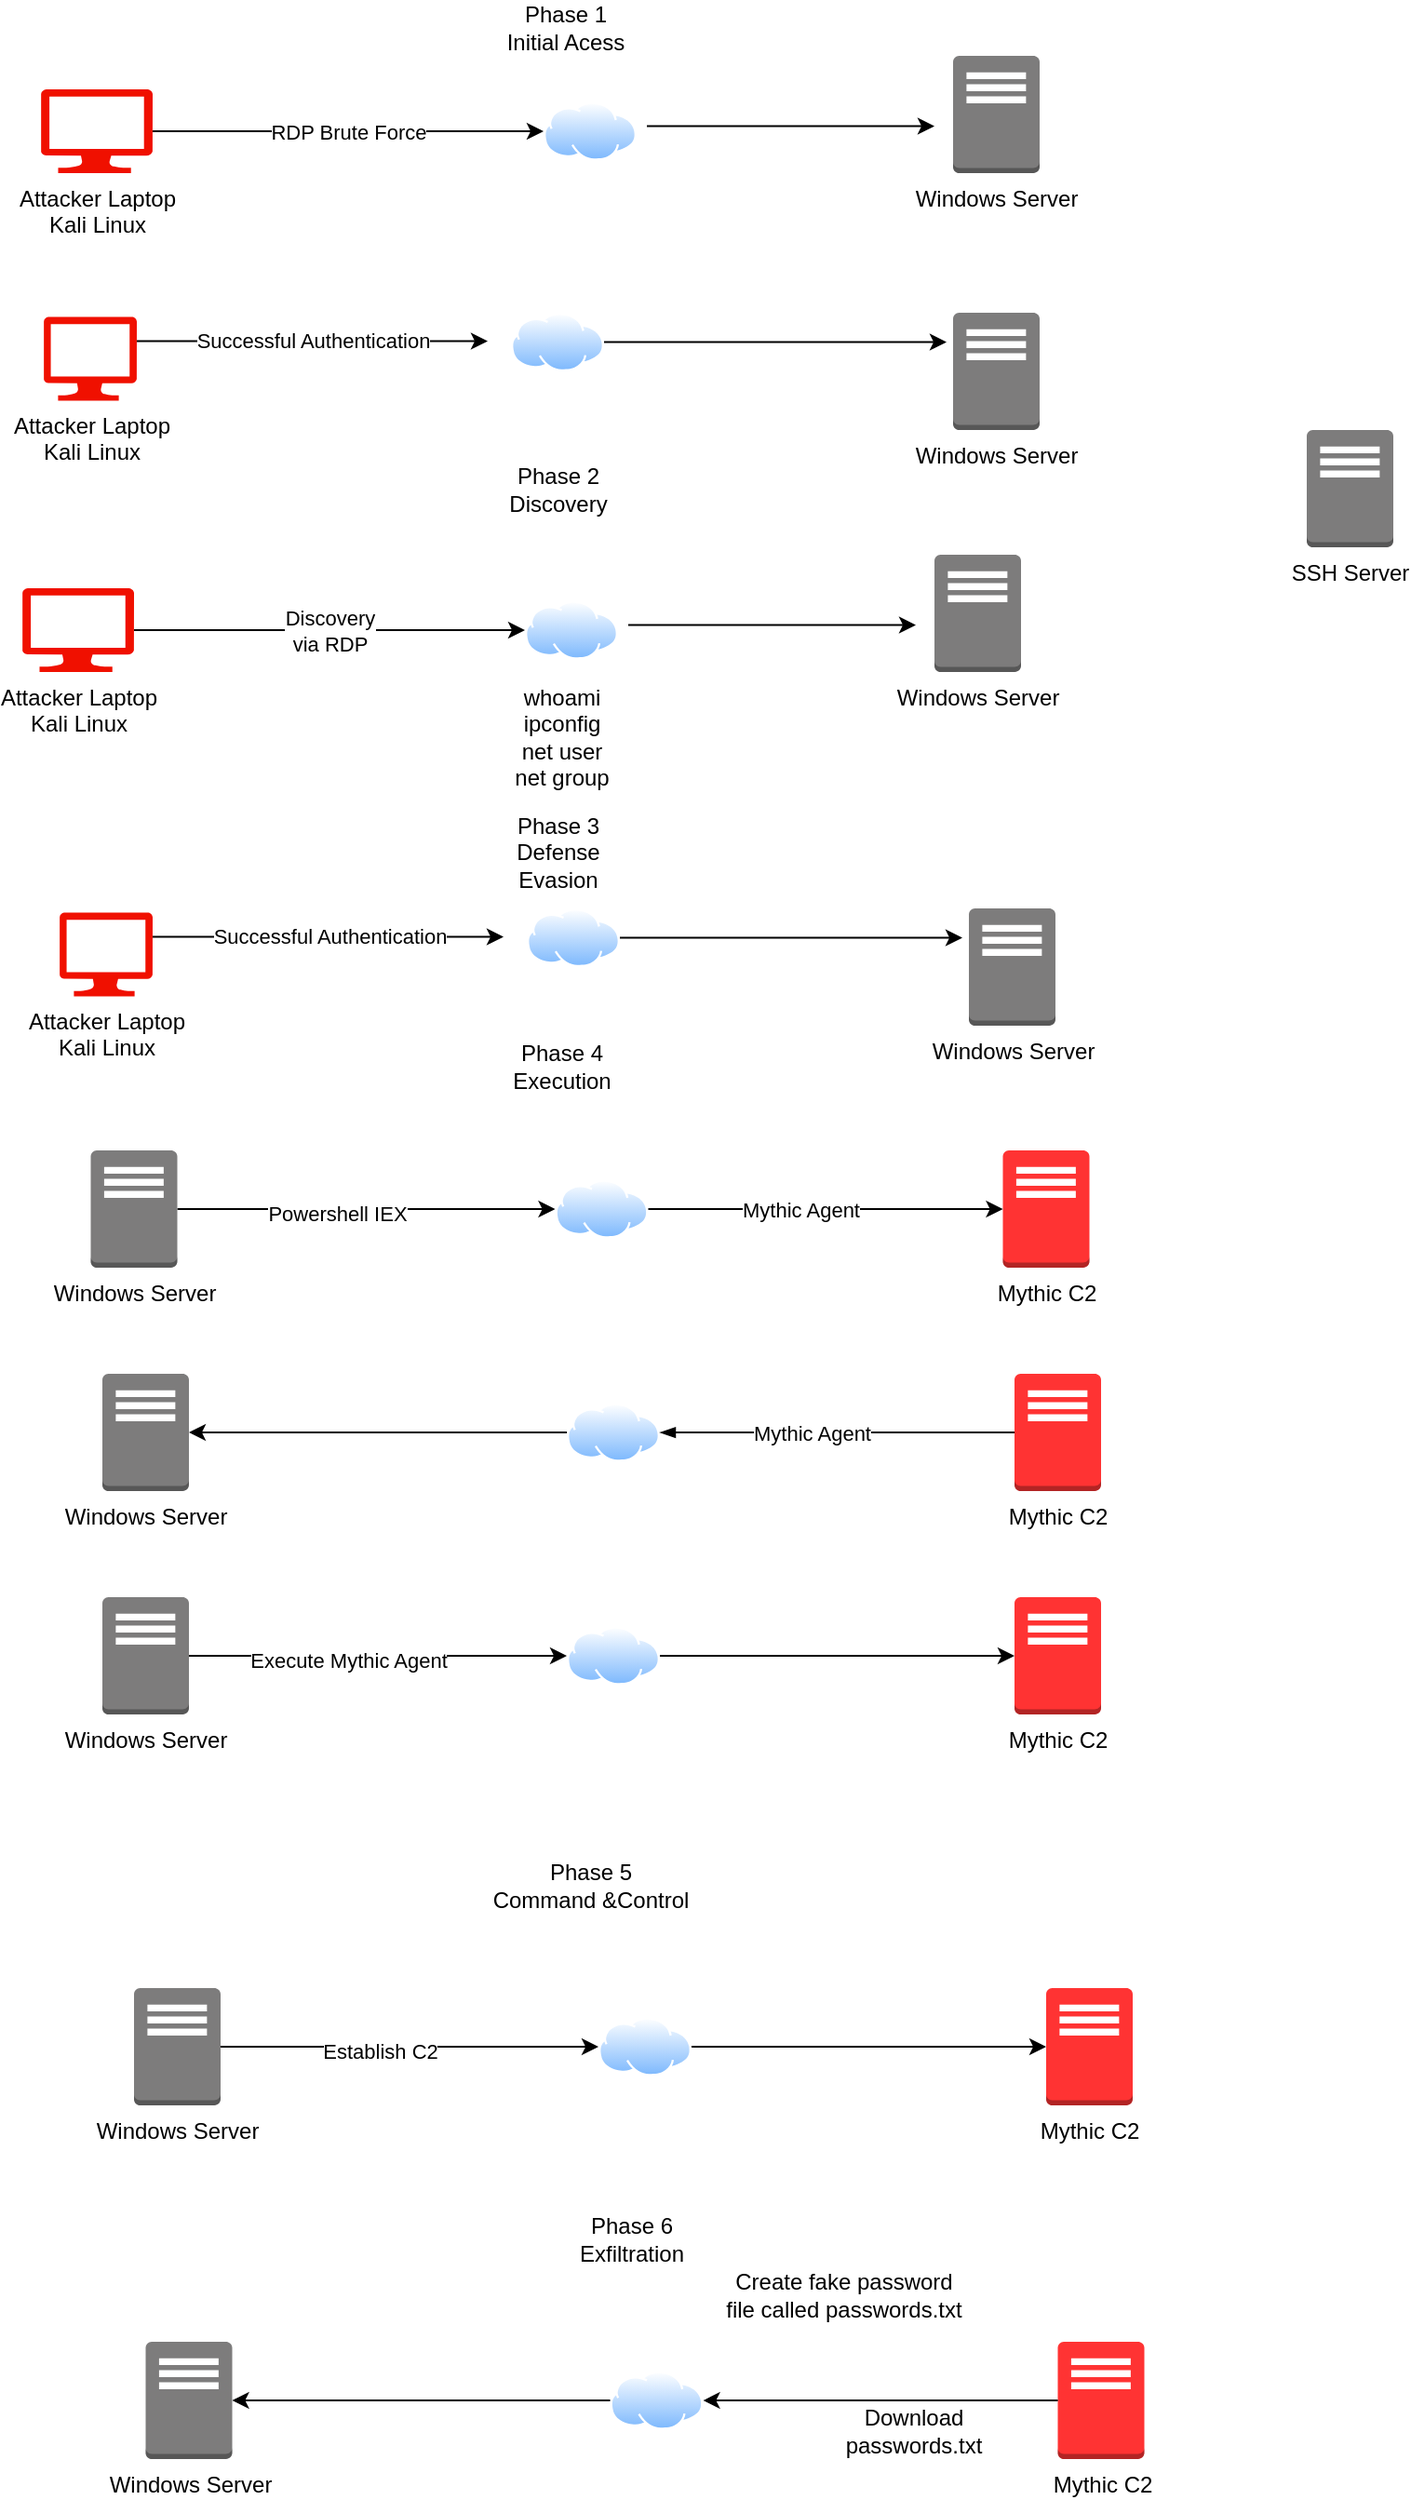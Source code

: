 <mxfile version="24.7.16">
  <diagram name="Page-1" id="GK6thrr6gk4V1GFvI0xS">
    <mxGraphModel dx="794" dy="446" grid="0" gridSize="10" guides="1" tooltips="1" connect="1" arrows="1" fold="1" page="1" pageScale="1" pageWidth="850" pageHeight="1100" math="0" shadow="0">
      <root>
        <mxCell id="0" />
        <mxCell id="1" parent="0" />
        <mxCell id="eG3srWE-ufnITA4Rm758-1" value="Mythic C2" style="outlineConnect=0;dashed=0;verticalLabelPosition=bottom;verticalAlign=top;align=center;html=1;shape=mxgraph.aws3.traditional_server;fillColor=#FF3333;gradientColor=none;" parent="1" vertex="1">
          <mxGeometry x="616.75" y="680" width="46.5" height="63" as="geometry" />
        </mxCell>
        <mxCell id="eG3srWE-ufnITA4Rm758-2" value="Windows Server" style="outlineConnect=0;dashed=0;verticalLabelPosition=bottom;verticalAlign=top;align=center;html=1;shape=mxgraph.aws3.traditional_server;fillColor=#7D7C7C;gradientColor=none;" parent="1" vertex="1">
          <mxGeometry x="590" y="92" width="46.5" height="63" as="geometry" />
        </mxCell>
        <mxCell id="eG3srWE-ufnITA4Rm758-3" value="SSH Server" style="outlineConnect=0;dashed=0;verticalLabelPosition=bottom;verticalAlign=top;align=center;html=1;shape=mxgraph.aws3.traditional_server;fillColor=#7D7C7C;gradientColor=none;" parent="1" vertex="1">
          <mxGeometry x="780" y="293" width="46.5" height="63" as="geometry" />
        </mxCell>
        <mxCell id="eG3srWE-ufnITA4Rm758-16" value="RDP Brute Force" style="edgeStyle=orthogonalEdgeStyle;rounded=0;orthogonalLoop=1;jettySize=auto;html=1;entryX=0;entryY=0.5;entryDx=0;entryDy=0;" parent="1" source="eG3srWE-ufnITA4Rm758-4" target="eG3srWE-ufnITA4Rm758-14" edge="1">
          <mxGeometry relative="1" as="geometry" />
        </mxCell>
        <mxCell id="eG3srWE-ufnITA4Rm758-4" value="Attacker Laptop&lt;div&gt;Kali Linux&lt;/div&gt;" style="verticalLabelPosition=bottom;html=1;verticalAlign=top;align=center;strokeColor=none;fillColor=#f01000;shape=mxgraph.azure.computer;pointerEvents=1;" parent="1" vertex="1">
          <mxGeometry x="100" y="110" width="60" height="45" as="geometry" />
        </mxCell>
        <mxCell id="eG3srWE-ufnITA4Rm758-8" style="edgeStyle=orthogonalEdgeStyle;rounded=0;orthogonalLoop=1;jettySize=auto;html=1;" parent="1" edge="1">
          <mxGeometry relative="1" as="geometry">
            <mxPoint x="580" y="129.75" as="targetPoint" />
            <mxPoint x="425.5" y="129.8" as="sourcePoint" />
          </mxGeometry>
        </mxCell>
        <mxCell id="eG3srWE-ufnITA4Rm758-6" value="Phase 1&lt;div&gt;Initial Acess&lt;/div&gt;" style="text;html=1;align=center;verticalAlign=middle;whiteSpace=wrap;rounded=0;" parent="1" vertex="1">
          <mxGeometry x="340" y="62" width="84" height="30" as="geometry" />
        </mxCell>
        <mxCell id="eG3srWE-ufnITA4Rm758-9" value="Windows Server" style="outlineConnect=0;dashed=0;verticalLabelPosition=bottom;verticalAlign=top;align=center;html=1;shape=mxgraph.aws3.traditional_server;fillColor=#7D7C7C;gradientColor=none;" parent="1" vertex="1">
          <mxGeometry x="590" y="230" width="46.5" height="63" as="geometry" />
        </mxCell>
        <mxCell id="eG3srWE-ufnITA4Rm758-10" value="Attacker Laptop&lt;div&gt;Kali Linux&lt;/div&gt;" style="verticalLabelPosition=bottom;html=1;verticalAlign=top;align=center;strokeColor=none;fillColor=#f01000;shape=mxgraph.azure.computer;pointerEvents=1;" parent="1" vertex="1">
          <mxGeometry x="101.5" y="232.25" width="50" height="45" as="geometry" />
        </mxCell>
        <mxCell id="eG3srWE-ufnITA4Rm758-13" value="Successful Authentication" style="edgeStyle=orthogonalEdgeStyle;rounded=0;orthogonalLoop=1;jettySize=auto;html=1;" parent="1" source="eG3srWE-ufnITA4Rm758-10" edge="1">
          <mxGeometry relative="1" as="geometry">
            <mxPoint x="340" y="245.25" as="targetPoint" />
            <Array as="points">
              <mxPoint x="245.5" y="245.25" />
              <mxPoint x="245.5" y="246.25" />
            </Array>
          </mxGeometry>
        </mxCell>
        <mxCell id="eG3srWE-ufnITA4Rm758-14" value="" style="image;aspect=fixed;perimeter=ellipsePerimeter;html=1;align=center;shadow=0;dashed=0;spacingTop=3;image=img/lib/active_directory/internet_cloud.svg;" parent="1" vertex="1">
          <mxGeometry x="370" y="116.75" width="50" height="31.5" as="geometry" />
        </mxCell>
        <mxCell id="eG3srWE-ufnITA4Rm758-17" style="edgeStyle=orthogonalEdgeStyle;rounded=0;orthogonalLoop=1;jettySize=auto;html=1;" parent="1" source="eG3srWE-ufnITA4Rm758-15" edge="1">
          <mxGeometry relative="1" as="geometry">
            <mxPoint x="586.5" y="245.75" as="targetPoint" />
          </mxGeometry>
        </mxCell>
        <mxCell id="eG3srWE-ufnITA4Rm758-15" value="" style="image;aspect=fixed;perimeter=ellipsePerimeter;html=1;align=center;shadow=0;dashed=0;spacingTop=3;image=img/lib/active_directory/internet_cloud.svg;" parent="1" vertex="1">
          <mxGeometry x="352.5" y="230" width="50" height="31.5" as="geometry" />
        </mxCell>
        <mxCell id="oWlCTAfdXvn0Gj45DIRS-1" value="Phase 2&lt;div&gt;Discovery&lt;/div&gt;" style="text;html=1;align=center;verticalAlign=middle;whiteSpace=wrap;rounded=0;" vertex="1" parent="1">
          <mxGeometry x="335.5" y="310" width="84" height="30" as="geometry" />
        </mxCell>
        <mxCell id="oWlCTAfdXvn0Gj45DIRS-7" value="Windows Server" style="outlineConnect=0;dashed=0;verticalLabelPosition=bottom;verticalAlign=top;align=center;html=1;shape=mxgraph.aws3.traditional_server;fillColor=#7D7C7C;gradientColor=none;" vertex="1" parent="1">
          <mxGeometry x="580" y="360" width="46.5" height="63" as="geometry" />
        </mxCell>
        <mxCell id="oWlCTAfdXvn0Gj45DIRS-8" value="Discovery&lt;div&gt;via RDP&lt;/div&gt;" style="edgeStyle=orthogonalEdgeStyle;rounded=0;orthogonalLoop=1;jettySize=auto;html=1;entryX=0;entryY=0.5;entryDx=0;entryDy=0;" edge="1" source="oWlCTAfdXvn0Gj45DIRS-9" target="oWlCTAfdXvn0Gj45DIRS-11" parent="1">
          <mxGeometry relative="1" as="geometry" />
        </mxCell>
        <mxCell id="oWlCTAfdXvn0Gj45DIRS-9" value="Attacker Laptop&lt;div&gt;Kali Linux&lt;/div&gt;" style="verticalLabelPosition=bottom;html=1;verticalAlign=top;align=center;strokeColor=none;fillColor=#f01000;shape=mxgraph.azure.computer;pointerEvents=1;" vertex="1" parent="1">
          <mxGeometry x="90" y="378" width="60" height="45" as="geometry" />
        </mxCell>
        <mxCell id="oWlCTAfdXvn0Gj45DIRS-10" style="edgeStyle=orthogonalEdgeStyle;rounded=0;orthogonalLoop=1;jettySize=auto;html=1;" edge="1" parent="1">
          <mxGeometry relative="1" as="geometry">
            <mxPoint x="570" y="397.75" as="targetPoint" />
            <mxPoint x="415.5" y="397.8" as="sourcePoint" />
          </mxGeometry>
        </mxCell>
        <mxCell id="oWlCTAfdXvn0Gj45DIRS-11" value="" style="image;aspect=fixed;perimeter=ellipsePerimeter;html=1;align=center;shadow=0;dashed=0;spacingTop=3;image=img/lib/active_directory/internet_cloud.svg;" vertex="1" parent="1">
          <mxGeometry x="360" y="384.75" width="50" height="31.5" as="geometry" />
        </mxCell>
        <mxCell id="oWlCTAfdXvn0Gj45DIRS-12" value="whoami&lt;div&gt;ipconfig&lt;/div&gt;&lt;div&gt;net user&lt;/div&gt;&lt;div&gt;net group&lt;/div&gt;" style="text;html=1;align=center;verticalAlign=middle;whiteSpace=wrap;rounded=0;" vertex="1" parent="1">
          <mxGeometry x="350" y="423" width="60" height="70" as="geometry" />
        </mxCell>
        <mxCell id="oWlCTAfdXvn0Gj45DIRS-17" style="edgeStyle=orthogonalEdgeStyle;rounded=0;orthogonalLoop=1;jettySize=auto;html=1;" edge="1" parent="1" source="oWlCTAfdXvn0Gj45DIRS-15" target="oWlCTAfdXvn0Gj45DIRS-16">
          <mxGeometry relative="1" as="geometry" />
        </mxCell>
        <mxCell id="oWlCTAfdXvn0Gj45DIRS-19" value="Powershell IEX" style="edgeLabel;html=1;align=center;verticalAlign=middle;resizable=0;points=[];" vertex="1" connectable="0" parent="oWlCTAfdXvn0Gj45DIRS-17">
          <mxGeometry x="-0.158" y="-2" relative="1" as="geometry">
            <mxPoint as="offset" />
          </mxGeometry>
        </mxCell>
        <mxCell id="oWlCTAfdXvn0Gj45DIRS-15" value="Windows Server" style="outlineConnect=0;dashed=0;verticalLabelPosition=bottom;verticalAlign=top;align=center;html=1;shape=mxgraph.aws3.traditional_server;fillColor=#7D7C7C;gradientColor=none;" vertex="1" parent="1">
          <mxGeometry x="126.75" y="680" width="46.5" height="63" as="geometry" />
        </mxCell>
        <mxCell id="oWlCTAfdXvn0Gj45DIRS-16" value="" style="image;aspect=fixed;perimeter=ellipsePerimeter;html=1;align=center;shadow=0;dashed=0;spacingTop=3;image=img/lib/active_directory/internet_cloud.svg;" vertex="1" parent="1">
          <mxGeometry x="376.25" y="695.75" width="50" height="31.5" as="geometry" />
        </mxCell>
        <mxCell id="oWlCTAfdXvn0Gj45DIRS-18" style="edgeStyle=orthogonalEdgeStyle;rounded=0;orthogonalLoop=1;jettySize=auto;html=1;entryX=0;entryY=0.5;entryDx=0;entryDy=0;entryPerimeter=0;" edge="1" parent="1" source="oWlCTAfdXvn0Gj45DIRS-16" target="eG3srWE-ufnITA4Rm758-1">
          <mxGeometry relative="1" as="geometry" />
        </mxCell>
        <mxCell id="oWlCTAfdXvn0Gj45DIRS-20" value="Mythic Agent" style="edgeLabel;html=1;align=center;verticalAlign=middle;resizable=0;points=[];" vertex="1" connectable="0" parent="oWlCTAfdXvn0Gj45DIRS-18">
          <mxGeometry x="-0.145" relative="1" as="geometry">
            <mxPoint as="offset" />
          </mxGeometry>
        </mxCell>
        <mxCell id="oWlCTAfdXvn0Gj45DIRS-21" value="Mythic C2" style="outlineConnect=0;dashed=0;verticalLabelPosition=bottom;verticalAlign=top;align=center;html=1;shape=mxgraph.aws3.traditional_server;fillColor=#FF3333;gradientColor=none;" vertex="1" parent="1">
          <mxGeometry x="623" y="800" width="46.5" height="63" as="geometry" />
        </mxCell>
        <mxCell id="oWlCTAfdXvn0Gj45DIRS-22" style="edgeStyle=orthogonalEdgeStyle;rounded=0;orthogonalLoop=1;jettySize=auto;html=1;endArrow=none;endFill=0;startArrow=classic;startFill=1;" edge="1" source="oWlCTAfdXvn0Gj45DIRS-24" target="oWlCTAfdXvn0Gj45DIRS-25" parent="1">
          <mxGeometry relative="1" as="geometry" />
        </mxCell>
        <mxCell id="oWlCTAfdXvn0Gj45DIRS-24" value="Windows Server" style="outlineConnect=0;dashed=0;verticalLabelPosition=bottom;verticalAlign=top;align=center;html=1;shape=mxgraph.aws3.traditional_server;fillColor=#7D7C7C;gradientColor=none;" vertex="1" parent="1">
          <mxGeometry x="133" y="800" width="46.5" height="63" as="geometry" />
        </mxCell>
        <mxCell id="oWlCTAfdXvn0Gj45DIRS-25" value="" style="image;aspect=fixed;perimeter=ellipsePerimeter;html=1;align=center;shadow=0;dashed=0;spacingTop=3;image=img/lib/active_directory/internet_cloud.svg;" vertex="1" parent="1">
          <mxGeometry x="382.5" y="815.75" width="50" height="31.5" as="geometry" />
        </mxCell>
        <mxCell id="oWlCTAfdXvn0Gj45DIRS-26" style="edgeStyle=orthogonalEdgeStyle;rounded=0;orthogonalLoop=1;jettySize=auto;html=1;entryX=0;entryY=0.5;entryDx=0;entryDy=0;entryPerimeter=0;startArrow=blockThin;startFill=1;endArrow=none;endFill=0;" edge="1" source="oWlCTAfdXvn0Gj45DIRS-25" target="oWlCTAfdXvn0Gj45DIRS-21" parent="1">
          <mxGeometry relative="1" as="geometry" />
        </mxCell>
        <mxCell id="oWlCTAfdXvn0Gj45DIRS-27" value="Mythic Agent" style="edgeLabel;html=1;align=center;verticalAlign=middle;resizable=0;points=[];" vertex="1" connectable="0" parent="oWlCTAfdXvn0Gj45DIRS-26">
          <mxGeometry x="-0.145" relative="1" as="geometry">
            <mxPoint as="offset" />
          </mxGeometry>
        </mxCell>
        <mxCell id="oWlCTAfdXvn0Gj45DIRS-28" value="Mythic C2" style="outlineConnect=0;dashed=0;verticalLabelPosition=bottom;verticalAlign=top;align=center;html=1;shape=mxgraph.aws3.traditional_server;fillColor=#FF3333;gradientColor=none;" vertex="1" parent="1">
          <mxGeometry x="623" y="920" width="46.5" height="63" as="geometry" />
        </mxCell>
        <mxCell id="oWlCTAfdXvn0Gj45DIRS-29" style="edgeStyle=orthogonalEdgeStyle;rounded=0;orthogonalLoop=1;jettySize=auto;html=1;" edge="1" source="oWlCTAfdXvn0Gj45DIRS-31" target="oWlCTAfdXvn0Gj45DIRS-32" parent="1">
          <mxGeometry relative="1" as="geometry" />
        </mxCell>
        <mxCell id="oWlCTAfdXvn0Gj45DIRS-30" value="Execute Mythic Agent" style="edgeLabel;html=1;align=center;verticalAlign=middle;resizable=0;points=[];" vertex="1" connectable="0" parent="oWlCTAfdXvn0Gj45DIRS-29">
          <mxGeometry x="-0.158" y="-2" relative="1" as="geometry">
            <mxPoint as="offset" />
          </mxGeometry>
        </mxCell>
        <mxCell id="oWlCTAfdXvn0Gj45DIRS-31" value="Windows Server" style="outlineConnect=0;dashed=0;verticalLabelPosition=bottom;verticalAlign=top;align=center;html=1;shape=mxgraph.aws3.traditional_server;fillColor=#7D7C7C;gradientColor=none;" vertex="1" parent="1">
          <mxGeometry x="133" y="920" width="46.5" height="63" as="geometry" />
        </mxCell>
        <mxCell id="oWlCTAfdXvn0Gj45DIRS-32" value="" style="image;aspect=fixed;perimeter=ellipsePerimeter;html=1;align=center;shadow=0;dashed=0;spacingTop=3;image=img/lib/active_directory/internet_cloud.svg;" vertex="1" parent="1">
          <mxGeometry x="382.5" y="935.75" width="50" height="31.5" as="geometry" />
        </mxCell>
        <mxCell id="oWlCTAfdXvn0Gj45DIRS-33" style="edgeStyle=orthogonalEdgeStyle;rounded=0;orthogonalLoop=1;jettySize=auto;html=1;entryX=0;entryY=0.5;entryDx=0;entryDy=0;entryPerimeter=0;" edge="1" source="oWlCTAfdXvn0Gj45DIRS-32" target="oWlCTAfdXvn0Gj45DIRS-28" parent="1">
          <mxGeometry relative="1" as="geometry" />
        </mxCell>
        <mxCell id="oWlCTAfdXvn0Gj45DIRS-35" value="Windows Server" style="outlineConnect=0;dashed=0;verticalLabelPosition=bottom;verticalAlign=top;align=center;html=1;shape=mxgraph.aws3.traditional_server;fillColor=#7D7C7C;gradientColor=none;" vertex="1" parent="1">
          <mxGeometry x="598.5" y="550" width="46.5" height="63" as="geometry" />
        </mxCell>
        <mxCell id="oWlCTAfdXvn0Gj45DIRS-36" value="Attacker Laptop&lt;div&gt;Kali Linux&lt;/div&gt;" style="verticalLabelPosition=bottom;html=1;verticalAlign=top;align=center;strokeColor=none;fillColor=#f01000;shape=mxgraph.azure.computer;pointerEvents=1;" vertex="1" parent="1">
          <mxGeometry x="110" y="552.25" width="50" height="45" as="geometry" />
        </mxCell>
        <mxCell id="oWlCTAfdXvn0Gj45DIRS-37" value="Successful Authentication" style="edgeStyle=orthogonalEdgeStyle;rounded=0;orthogonalLoop=1;jettySize=auto;html=1;" edge="1" source="oWlCTAfdXvn0Gj45DIRS-36" parent="1">
          <mxGeometry relative="1" as="geometry">
            <mxPoint x="348.5" y="565.25" as="targetPoint" />
            <Array as="points">
              <mxPoint x="254" y="565.25" />
              <mxPoint x="254" y="566.25" />
            </Array>
          </mxGeometry>
        </mxCell>
        <mxCell id="oWlCTAfdXvn0Gj45DIRS-38" style="edgeStyle=orthogonalEdgeStyle;rounded=0;orthogonalLoop=1;jettySize=auto;html=1;" edge="1" source="oWlCTAfdXvn0Gj45DIRS-39" parent="1">
          <mxGeometry relative="1" as="geometry">
            <mxPoint x="595" y="565.75" as="targetPoint" />
          </mxGeometry>
        </mxCell>
        <mxCell id="oWlCTAfdXvn0Gj45DIRS-39" value="" style="image;aspect=fixed;perimeter=ellipsePerimeter;html=1;align=center;shadow=0;dashed=0;spacingTop=3;image=img/lib/active_directory/internet_cloud.svg;" vertex="1" parent="1">
          <mxGeometry x="361" y="550" width="50" height="31.5" as="geometry" />
        </mxCell>
        <mxCell id="oWlCTAfdXvn0Gj45DIRS-40" value="Phase 3&lt;div&gt;Defense Evasion&lt;/div&gt;" style="text;html=1;align=center;verticalAlign=middle;whiteSpace=wrap;rounded=0;" vertex="1" parent="1">
          <mxGeometry x="335.5" y="500" width="84" height="40" as="geometry" />
        </mxCell>
        <mxCell id="oWlCTAfdXvn0Gj45DIRS-41" value="Phase 4&lt;div&gt;Execution&lt;/div&gt;" style="text;html=1;align=center;verticalAlign=middle;whiteSpace=wrap;rounded=0;" vertex="1" parent="1">
          <mxGeometry x="338" y="620" width="84" height="30" as="geometry" />
        </mxCell>
        <mxCell id="oWlCTAfdXvn0Gj45DIRS-42" value="Mythic C2" style="outlineConnect=0;dashed=0;verticalLabelPosition=bottom;verticalAlign=top;align=center;html=1;shape=mxgraph.aws3.traditional_server;fillColor=#FF3333;gradientColor=none;" vertex="1" parent="1">
          <mxGeometry x="640" y="1130" width="46.5" height="63" as="geometry" />
        </mxCell>
        <mxCell id="oWlCTAfdXvn0Gj45DIRS-43" style="edgeStyle=orthogonalEdgeStyle;rounded=0;orthogonalLoop=1;jettySize=auto;html=1;" edge="1" source="oWlCTAfdXvn0Gj45DIRS-45" target="oWlCTAfdXvn0Gj45DIRS-46" parent="1">
          <mxGeometry relative="1" as="geometry" />
        </mxCell>
        <mxCell id="oWlCTAfdXvn0Gj45DIRS-44" value="Establish C2" style="edgeLabel;html=1;align=center;verticalAlign=middle;resizable=0;points=[];" vertex="1" connectable="0" parent="oWlCTAfdXvn0Gj45DIRS-43">
          <mxGeometry x="-0.158" y="-2" relative="1" as="geometry">
            <mxPoint as="offset" />
          </mxGeometry>
        </mxCell>
        <mxCell id="oWlCTAfdXvn0Gj45DIRS-45" value="Windows Server" style="outlineConnect=0;dashed=0;verticalLabelPosition=bottom;verticalAlign=top;align=center;html=1;shape=mxgraph.aws3.traditional_server;fillColor=#7D7C7C;gradientColor=none;" vertex="1" parent="1">
          <mxGeometry x="150" y="1130" width="46.5" height="63" as="geometry" />
        </mxCell>
        <mxCell id="oWlCTAfdXvn0Gj45DIRS-46" value="" style="image;aspect=fixed;perimeter=ellipsePerimeter;html=1;align=center;shadow=0;dashed=0;spacingTop=3;image=img/lib/active_directory/internet_cloud.svg;" vertex="1" parent="1">
          <mxGeometry x="399.5" y="1145.75" width="50" height="31.5" as="geometry" />
        </mxCell>
        <mxCell id="oWlCTAfdXvn0Gj45DIRS-47" style="edgeStyle=orthogonalEdgeStyle;rounded=0;orthogonalLoop=1;jettySize=auto;html=1;entryX=0;entryY=0.5;entryDx=0;entryDy=0;entryPerimeter=0;" edge="1" source="oWlCTAfdXvn0Gj45DIRS-46" target="oWlCTAfdXvn0Gj45DIRS-42" parent="1">
          <mxGeometry relative="1" as="geometry" />
        </mxCell>
        <mxCell id="oWlCTAfdXvn0Gj45DIRS-49" value="Phase 5&lt;div&gt;Command &amp;amp;Control&lt;/div&gt;" style="text;html=1;align=center;verticalAlign=middle;whiteSpace=wrap;rounded=0;" vertex="1" parent="1">
          <mxGeometry x="327.75" y="1060" width="134.5" height="30" as="geometry" />
        </mxCell>
        <mxCell id="oWlCTAfdXvn0Gj45DIRS-50" value="Phase 6&lt;div&gt;Exfiltration&lt;/div&gt;" style="text;html=1;align=center;verticalAlign=middle;whiteSpace=wrap;rounded=0;" vertex="1" parent="1">
          <mxGeometry x="350" y="1250" width="134.5" height="30" as="geometry" />
        </mxCell>
        <mxCell id="oWlCTAfdXvn0Gj45DIRS-51" value="Mythic C2" style="outlineConnect=0;dashed=0;verticalLabelPosition=bottom;verticalAlign=top;align=center;html=1;shape=mxgraph.aws3.traditional_server;fillColor=#FF3333;gradientColor=none;" vertex="1" parent="1">
          <mxGeometry x="646.25" y="1320" width="46.5" height="63" as="geometry" />
        </mxCell>
        <mxCell id="oWlCTAfdXvn0Gj45DIRS-52" style="edgeStyle=orthogonalEdgeStyle;rounded=0;orthogonalLoop=1;jettySize=auto;html=1;endArrow=none;endFill=0;startArrow=classic;startFill=1;" edge="1" source="oWlCTAfdXvn0Gj45DIRS-54" target="oWlCTAfdXvn0Gj45DIRS-55" parent="1">
          <mxGeometry relative="1" as="geometry" />
        </mxCell>
        <mxCell id="oWlCTAfdXvn0Gj45DIRS-54" value="Windows Server" style="outlineConnect=0;dashed=0;verticalLabelPosition=bottom;verticalAlign=top;align=center;html=1;shape=mxgraph.aws3.traditional_server;fillColor=#7D7C7C;gradientColor=none;" vertex="1" parent="1">
          <mxGeometry x="156.25" y="1320" width="46.5" height="63" as="geometry" />
        </mxCell>
        <mxCell id="oWlCTAfdXvn0Gj45DIRS-55" value="" style="image;aspect=fixed;perimeter=ellipsePerimeter;html=1;align=center;shadow=0;dashed=0;spacingTop=3;image=img/lib/active_directory/internet_cloud.svg;" vertex="1" parent="1">
          <mxGeometry x="405.75" y="1335.75" width="50" height="31.5" as="geometry" />
        </mxCell>
        <mxCell id="oWlCTAfdXvn0Gj45DIRS-56" style="edgeStyle=orthogonalEdgeStyle;rounded=0;orthogonalLoop=1;jettySize=auto;html=1;entryX=0;entryY=0.5;entryDx=0;entryDy=0;entryPerimeter=0;endArrow=none;endFill=0;startArrow=classic;startFill=1;" edge="1" source="oWlCTAfdXvn0Gj45DIRS-55" target="oWlCTAfdXvn0Gj45DIRS-51" parent="1">
          <mxGeometry relative="1" as="geometry" />
        </mxCell>
        <mxCell id="oWlCTAfdXvn0Gj45DIRS-57" value="Create fake password file called passwords.txt" style="text;html=1;align=center;verticalAlign=middle;whiteSpace=wrap;rounded=0;" vertex="1" parent="1">
          <mxGeometry x="464" y="1280" width="134.5" height="30" as="geometry" />
        </mxCell>
        <mxCell id="oWlCTAfdXvn0Gj45DIRS-58" value="Download passwords.txt" style="text;html=1;align=center;verticalAlign=middle;whiteSpace=wrap;rounded=0;" vertex="1" parent="1">
          <mxGeometry x="538.5" y="1353" width="60" height="30" as="geometry" />
        </mxCell>
      </root>
    </mxGraphModel>
  </diagram>
</mxfile>
